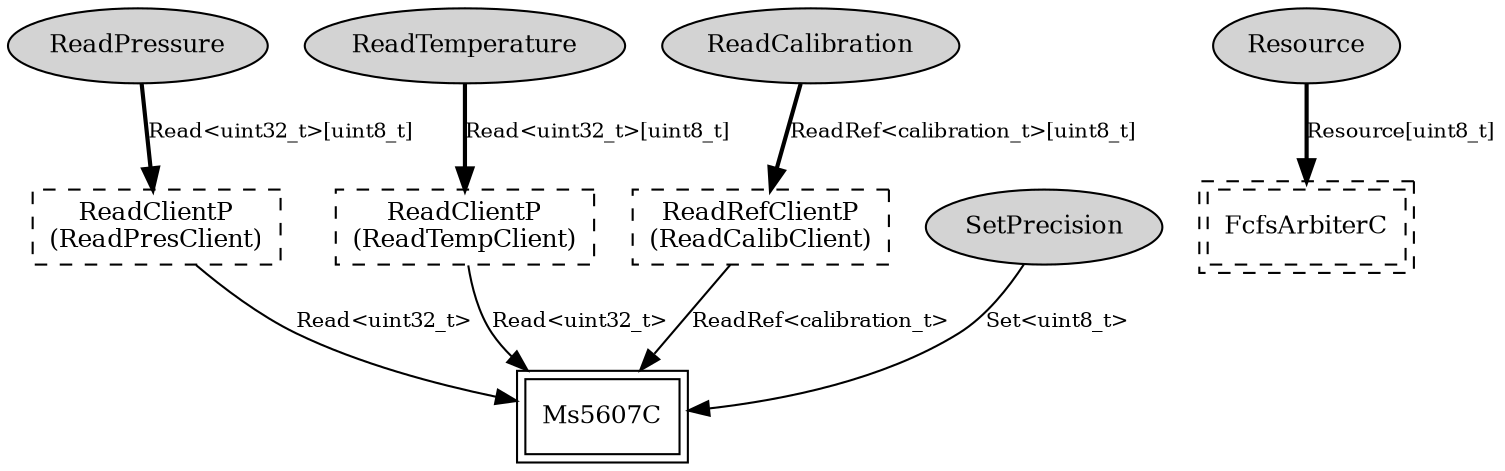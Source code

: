 digraph "tos.chips.ms5607.Ms5607RawArbiterP" {
  n0x40bb3dd0 [shape=ellipse, style=filled, label="ReadPressure", fontsize=12];
  "Ms5607RawArbiterP.ReadPresClient" [fontsize=12, shape=box, style=dashed, label="ReadClientP\n(ReadPresClient)", URL="../chtml/tos.system.ReadClientP.html"];
  n0x40bb6d78 [shape=ellipse, style=filled, label="ReadTemperature", fontsize=12];
  "Ms5607RawArbiterP.ReadTempClient" [fontsize=12, shape=box, style=dashed, label="ReadClientP\n(ReadTempClient)", URL="../chtml/tos.system.ReadClientP.html"];
  n0x40bb1eb8 [shape=ellipse, style=filled, label="ReadCalibration", fontsize=12];
  "Ms5607RawArbiterP.ReadCalibClient" [fontsize=12, shape=box, style=dashed, label="ReadRefClientP\n(ReadCalibClient)", URL="../chtml/tos.chips.ms5607.ReadRefClientP.html"];
  n0x40baf010 [shape=ellipse, style=filled, label="Resource", fontsize=12];
  "Ms5607RawArbiterP.FcfsArbiterC" [fontsize=12, shape=box,peripheries=2, style=dashed, label="FcfsArbiterC", URL="../chtml/tos.system.FcfsArbiterC.html"];
  n0x40baf860 [shape=ellipse, style=filled, label="SetPrecision", fontsize=12];
  "Ms5607C" [fontsize=12, shape=box,peripheries=2, URL="../chtml/tos.chips.ms5607.Ms5607C.html"];
  "Ms5607RawArbiterP.ReadTempClient" [fontsize=12, shape=box, style=dashed, label="ReadClientP\n(ReadTempClient)", URL="../chtml/tos.system.ReadClientP.html"];
  "Ms5607C" [fontsize=12, shape=box,peripheries=2, URL="../chtml/tos.chips.ms5607.Ms5607C.html"];
  "Ms5607RawArbiterP.ReadPresClient" [fontsize=12, shape=box, style=dashed, label="ReadClientP\n(ReadPresClient)", URL="../chtml/tos.system.ReadClientP.html"];
  "Ms5607C" [fontsize=12, shape=box,peripheries=2, URL="../chtml/tos.chips.ms5607.Ms5607C.html"];
  "Ms5607RawArbiterP.ReadCalibClient" [fontsize=12, shape=box, style=dashed, label="ReadRefClientP\n(ReadCalibClient)", URL="../chtml/tos.chips.ms5607.ReadRefClientP.html"];
  "Ms5607C" [fontsize=12, shape=box,peripheries=2, URL="../chtml/tos.chips.ms5607.Ms5607C.html"];
  "n0x40bb3dd0" -> "Ms5607RawArbiterP.ReadPresClient" [label="Read<uint32_t>[uint8_t]", style=bold, URL="../ihtml/tos.interfaces.Read.html", fontsize=10];
  "n0x40bb6d78" -> "Ms5607RawArbiterP.ReadTempClient" [label="Read<uint32_t>[uint8_t]", style=bold, URL="../ihtml/tos.interfaces.Read.html", fontsize=10];
  "n0x40bb1eb8" -> "Ms5607RawArbiterP.ReadCalibClient" [label="ReadRef<calibration_t>[uint8_t]", style=bold, URL="../ihtml/tos.interfaces.ReadRef.html", fontsize=10];
  "n0x40baf010" -> "Ms5607RawArbiterP.FcfsArbiterC" [label="Resource[uint8_t]", style=bold, URL="../ihtml/tos.interfaces.Resource.html", fontsize=10];
  "n0x40baf860" -> "Ms5607C" [label="Set<uint8_t>", URL="../ihtml/tos.interfaces.Set.html", fontsize=10];
  "Ms5607RawArbiterP.ReadTempClient" -> "Ms5607C" [label="Read<uint32_t>", URL="../ihtml/tos.interfaces.Read.html", fontsize=10];
  "Ms5607RawArbiterP.ReadPresClient" -> "Ms5607C" [label="Read<uint32_t>", URL="../ihtml/tos.interfaces.Read.html", fontsize=10];
  "Ms5607RawArbiterP.ReadCalibClient" -> "Ms5607C" [label="ReadRef<calibration_t>", URL="../ihtml/tos.interfaces.ReadRef.html", fontsize=10];
}
